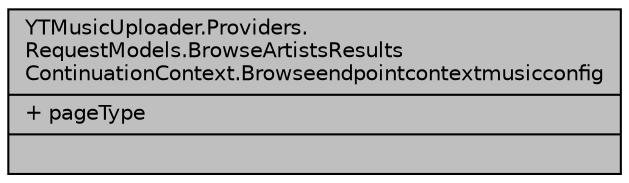 digraph "YTMusicUploader.Providers.RequestModels.BrowseArtistsResultsContinuationContext.Browseendpointcontextmusicconfig"
{
 // LATEX_PDF_SIZE
  edge [fontname="Helvetica",fontsize="10",labelfontname="Helvetica",labelfontsize="10"];
  node [fontname="Helvetica",fontsize="10",shape=record];
  Node1 [label="{YTMusicUploader.Providers.\lRequestModels.BrowseArtistsResults\lContinuationContext.Browseendpointcontextmusicconfig\n|+ pageType\l|}",height=0.2,width=0.4,color="black", fillcolor="grey75", style="filled", fontcolor="black",tooltip=" "];
}
